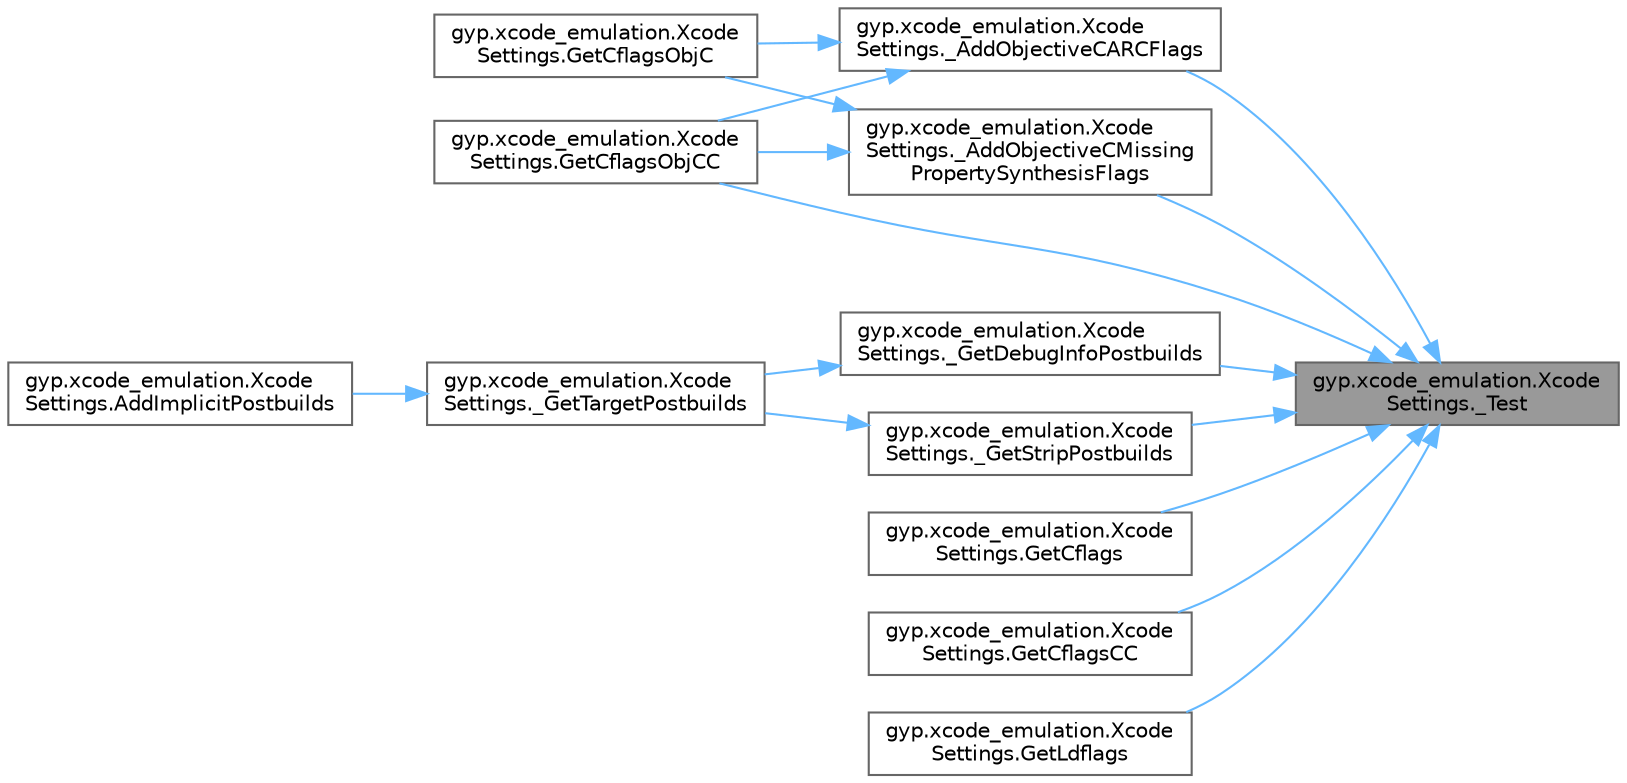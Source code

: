 digraph "gyp.xcode_emulation.XcodeSettings._Test"
{
 // LATEX_PDF_SIZE
  bgcolor="transparent";
  edge [fontname=Helvetica,fontsize=10,labelfontname=Helvetica,labelfontsize=10];
  node [fontname=Helvetica,fontsize=10,shape=box,height=0.2,width=0.4];
  rankdir="RL";
  Node1 [id="Node000001",label="gyp.xcode_emulation.Xcode\lSettings._Test",height=0.2,width=0.4,color="gray40", fillcolor="grey60", style="filled", fontcolor="black",tooltip=" "];
  Node1 -> Node2 [id="edge31_Node000001_Node000002",dir="back",color="steelblue1",style="solid",tooltip=" "];
  Node2 [id="Node000002",label="gyp.xcode_emulation.Xcode\lSettings._AddObjectiveCARCFlags",height=0.2,width=0.4,color="grey40", fillcolor="white", style="filled",URL="$classgyp_1_1xcode__emulation_1_1_xcode_settings.html#a7a4caeea52dbd1c8920ceaff96abf918",tooltip=" "];
  Node2 -> Node3 [id="edge32_Node000002_Node000003",dir="back",color="steelblue1",style="solid",tooltip=" "];
  Node3 [id="Node000003",label="gyp.xcode_emulation.Xcode\lSettings.GetCflagsObjC",height=0.2,width=0.4,color="grey40", fillcolor="white", style="filled",URL="$classgyp_1_1xcode__emulation_1_1_xcode_settings.html#a48a8d7cc48196652612d1a2aecd33ca7",tooltip=" "];
  Node2 -> Node4 [id="edge33_Node000002_Node000004",dir="back",color="steelblue1",style="solid",tooltip=" "];
  Node4 [id="Node000004",label="gyp.xcode_emulation.Xcode\lSettings.GetCflagsObjCC",height=0.2,width=0.4,color="grey40", fillcolor="white", style="filled",URL="$classgyp_1_1xcode__emulation_1_1_xcode_settings.html#a4057f19bd2e30e17674d3ea923f456ae",tooltip=" "];
  Node1 -> Node5 [id="edge34_Node000001_Node000005",dir="back",color="steelblue1",style="solid",tooltip=" "];
  Node5 [id="Node000005",label="gyp.xcode_emulation.Xcode\lSettings._AddObjectiveCMissing\lPropertySynthesisFlags",height=0.2,width=0.4,color="grey40", fillcolor="white", style="filled",URL="$classgyp_1_1xcode__emulation_1_1_xcode_settings.html#a8abebddc3c0ee649142dc24fc0535b73",tooltip=" "];
  Node5 -> Node3 [id="edge35_Node000005_Node000003",dir="back",color="steelblue1",style="solid",tooltip=" "];
  Node5 -> Node4 [id="edge36_Node000005_Node000004",dir="back",color="steelblue1",style="solid",tooltip=" "];
  Node1 -> Node6 [id="edge37_Node000001_Node000006",dir="back",color="steelblue1",style="solid",tooltip=" "];
  Node6 [id="Node000006",label="gyp.xcode_emulation.Xcode\lSettings._GetDebugInfoPostbuilds",height=0.2,width=0.4,color="grey40", fillcolor="white", style="filled",URL="$classgyp_1_1xcode__emulation_1_1_xcode_settings.html#a23d79b2f74c6b011aa4a45c8eafe35bb",tooltip=" "];
  Node6 -> Node7 [id="edge38_Node000006_Node000007",dir="back",color="steelblue1",style="solid",tooltip=" "];
  Node7 [id="Node000007",label="gyp.xcode_emulation.Xcode\lSettings._GetTargetPostbuilds",height=0.2,width=0.4,color="grey40", fillcolor="white", style="filled",URL="$classgyp_1_1xcode__emulation_1_1_xcode_settings.html#ae2adf149a78702f85041ffdb15862a8a",tooltip=" "];
  Node7 -> Node8 [id="edge39_Node000007_Node000008",dir="back",color="steelblue1",style="solid",tooltip=" "];
  Node8 [id="Node000008",label="gyp.xcode_emulation.Xcode\lSettings.AddImplicitPostbuilds",height=0.2,width=0.4,color="grey40", fillcolor="white", style="filled",URL="$classgyp_1_1xcode__emulation_1_1_xcode_settings.html#a5eac786a969e48cc405655757e33f52a",tooltip=" "];
  Node1 -> Node9 [id="edge40_Node000001_Node000009",dir="back",color="steelblue1",style="solid",tooltip=" "];
  Node9 [id="Node000009",label="gyp.xcode_emulation.Xcode\lSettings._GetStripPostbuilds",height=0.2,width=0.4,color="grey40", fillcolor="white", style="filled",URL="$classgyp_1_1xcode__emulation_1_1_xcode_settings.html#ae0f6472f3ecd4eec0a0e02881f99abbe",tooltip=" "];
  Node9 -> Node7 [id="edge41_Node000009_Node000007",dir="back",color="steelblue1",style="solid",tooltip=" "];
  Node1 -> Node10 [id="edge42_Node000001_Node000010",dir="back",color="steelblue1",style="solid",tooltip=" "];
  Node10 [id="Node000010",label="gyp.xcode_emulation.Xcode\lSettings.GetCflags",height=0.2,width=0.4,color="grey40", fillcolor="white", style="filled",URL="$classgyp_1_1xcode__emulation_1_1_xcode_settings.html#aa5b53a651bb1dca5bd1b2c6396a917b9",tooltip=" "];
  Node1 -> Node11 [id="edge43_Node000001_Node000011",dir="back",color="steelblue1",style="solid",tooltip=" "];
  Node11 [id="Node000011",label="gyp.xcode_emulation.Xcode\lSettings.GetCflagsCC",height=0.2,width=0.4,color="grey40", fillcolor="white", style="filled",URL="$classgyp_1_1xcode__emulation_1_1_xcode_settings.html#a06dbbb003b2c0c006ff27d1fb2fc2101",tooltip=" "];
  Node1 -> Node4 [id="edge44_Node000001_Node000004",dir="back",color="steelblue1",style="solid",tooltip=" "];
  Node1 -> Node12 [id="edge45_Node000001_Node000012",dir="back",color="steelblue1",style="solid",tooltip=" "];
  Node12 [id="Node000012",label="gyp.xcode_emulation.Xcode\lSettings.GetLdflags",height=0.2,width=0.4,color="grey40", fillcolor="white", style="filled",URL="$classgyp_1_1xcode__emulation_1_1_xcode_settings.html#ae7fa6af002ba474b27d494baed3937c3",tooltip=" "];
}

